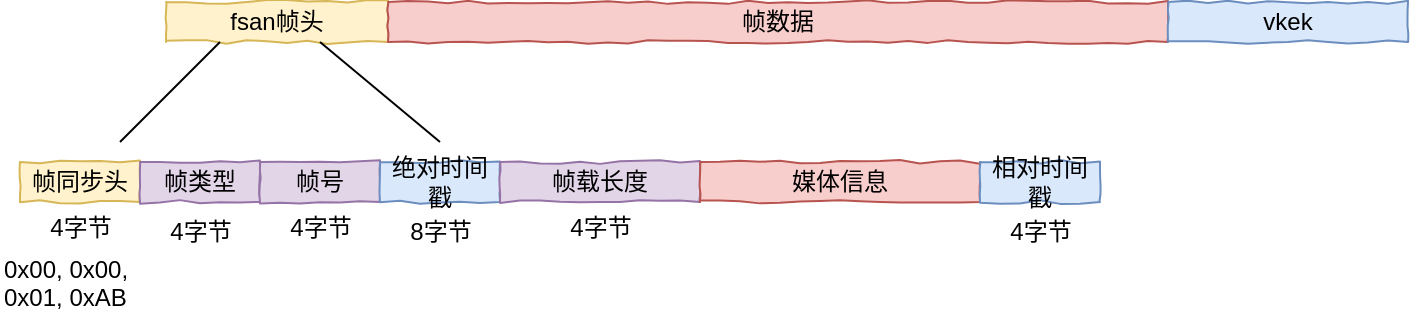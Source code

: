 <mxfile version="26.0.14">
  <diagram name="第 1 页" id="9hqAN24vCpYmE-tgtYeU">
    <mxGraphModel dx="951" dy="517" grid="1" gridSize="10" guides="1" tooltips="1" connect="1" arrows="1" fold="1" page="1" pageScale="1" pageWidth="827" pageHeight="1169" math="0" shadow="0">
      <root>
        <mxCell id="0" />
        <mxCell id="1" parent="0" />
        <mxCell id="Itf3ZQhUJko3VTEImY_m-1" value="fsan帧头" style="rounded=0;whiteSpace=wrap;html=1;flipV=0;flipH=1;comic=1;fillColor=#fff2cc;strokeColor=#d6b656;" vertex="1" parent="1">
          <mxGeometry x="103" y="240" width="111" height="20" as="geometry" />
        </mxCell>
        <mxCell id="Itf3ZQhUJko3VTEImY_m-3" value="帧数据" style="rounded=0;whiteSpace=wrap;html=1;flipV=0;flipH=1;comic=1;fillColor=#f8cecc;strokeColor=#b85450;" vertex="1" parent="1">
          <mxGeometry x="214" y="240" width="390" height="20" as="geometry" />
        </mxCell>
        <mxCell id="Itf3ZQhUJko3VTEImY_m-4" value="vkek" style="rounded=0;whiteSpace=wrap;html=1;flipV=0;flipH=1;comic=1;fillColor=#dae8fc;strokeColor=#6c8ebf;" vertex="1" parent="1">
          <mxGeometry x="604" y="240" width="120" height="20" as="geometry" />
        </mxCell>
        <mxCell id="Itf3ZQhUJko3VTEImY_m-5" value="" style="endArrow=none;html=1;rounded=0;" edge="1" parent="1">
          <mxGeometry width="50" height="50" relative="1" as="geometry">
            <mxPoint x="80" y="310" as="sourcePoint" />
            <mxPoint x="130" y="260" as="targetPoint" />
          </mxGeometry>
        </mxCell>
        <mxCell id="Itf3ZQhUJko3VTEImY_m-7" value="" style="endArrow=none;html=1;rounded=0;" edge="1" parent="1">
          <mxGeometry width="50" height="50" relative="1" as="geometry">
            <mxPoint x="240" y="310" as="sourcePoint" />
            <mxPoint x="180" y="260" as="targetPoint" />
          </mxGeometry>
        </mxCell>
        <mxCell id="Itf3ZQhUJko3VTEImY_m-9" value="帧同步头" style="rounded=0;whiteSpace=wrap;html=1;flipV=0;flipH=1;comic=1;fillColor=#fff2cc;strokeColor=#d6b656;" vertex="1" parent="1">
          <mxGeometry x="30" y="320" width="60" height="20" as="geometry" />
        </mxCell>
        <mxCell id="Itf3ZQhUJko3VTEImY_m-10" value="帧类型" style="rounded=0;whiteSpace=wrap;html=1;flipV=0;flipH=1;comic=1;fillColor=#e1d5e7;strokeColor=#9673a6;" vertex="1" parent="1">
          <mxGeometry x="90" y="320" width="60" height="20" as="geometry" />
        </mxCell>
        <mxCell id="Itf3ZQhUJko3VTEImY_m-11" value="帧号" style="rounded=0;whiteSpace=wrap;html=1;flipV=0;flipH=1;comic=1;fillColor=#e1d5e7;strokeColor=#9673a6;" vertex="1" parent="1">
          <mxGeometry x="150" y="320" width="60" height="20" as="geometry" />
        </mxCell>
        <mxCell id="Itf3ZQhUJko3VTEImY_m-12" value="绝对时间戳" style="rounded=0;whiteSpace=wrap;html=1;flipV=0;flipH=1;comic=1;fillColor=#dae8fc;strokeColor=#6c8ebf;" vertex="1" parent="1">
          <mxGeometry x="210" y="320" width="60" height="20" as="geometry" />
        </mxCell>
        <mxCell id="Itf3ZQhUJko3VTEImY_m-13" value="帧载长度" style="rounded=0;whiteSpace=wrap;html=1;flipV=0;flipH=1;comic=1;fillColor=#e1d5e7;strokeColor=#9673a6;" vertex="1" parent="1">
          <mxGeometry x="270" y="320" width="100" height="20" as="geometry" />
        </mxCell>
        <mxCell id="Itf3ZQhUJko3VTEImY_m-14" value="媒体信息" style="rounded=0;whiteSpace=wrap;html=1;flipV=0;flipH=1;comic=1;fillColor=#f8cecc;strokeColor=#b85450;" vertex="1" parent="1">
          <mxGeometry x="370" y="320" width="140" height="20" as="geometry" />
        </mxCell>
        <mxCell id="Itf3ZQhUJko3VTEImY_m-15" value="相对时间戳" style="rounded=0;whiteSpace=wrap;html=1;flipV=0;flipH=1;comic=1;fillColor=#dae8fc;strokeColor=#6c8ebf;" vertex="1" parent="1">
          <mxGeometry x="510" y="320" width="60" height="20" as="geometry" />
        </mxCell>
        <mxCell id="Itf3ZQhUJko3VTEImY_m-16" value="4字节" style="text;html=1;align=center;verticalAlign=middle;resizable=0;points=[];autosize=1;strokeColor=none;fillColor=none;" vertex="1" parent="1">
          <mxGeometry x="35" y="338" width="50" height="30" as="geometry" />
        </mxCell>
        <mxCell id="Itf3ZQhUJko3VTEImY_m-17" value="4字节" style="text;html=1;align=center;verticalAlign=middle;resizable=0;points=[];autosize=1;strokeColor=none;fillColor=none;" vertex="1" parent="1">
          <mxGeometry x="95" y="340" width="50" height="30" as="geometry" />
        </mxCell>
        <mxCell id="Itf3ZQhUJko3VTEImY_m-18" value="4字节" style="text;html=1;align=center;verticalAlign=middle;resizable=0;points=[];autosize=1;strokeColor=none;fillColor=none;" vertex="1" parent="1">
          <mxGeometry x="155" y="338" width="50" height="30" as="geometry" />
        </mxCell>
        <mxCell id="Itf3ZQhUJko3VTEImY_m-19" value="8字节" style="text;html=1;align=center;verticalAlign=middle;resizable=0;points=[];autosize=1;strokeColor=none;fillColor=none;" vertex="1" parent="1">
          <mxGeometry x="215" y="340" width="50" height="30" as="geometry" />
        </mxCell>
        <mxCell id="Itf3ZQhUJko3VTEImY_m-20" value="4字节" style="text;html=1;align=center;verticalAlign=middle;resizable=0;points=[];autosize=1;strokeColor=none;fillColor=none;" vertex="1" parent="1">
          <mxGeometry x="295" y="338" width="50" height="30" as="geometry" />
        </mxCell>
        <mxCell id="Itf3ZQhUJko3VTEImY_m-21" value="4字节" style="text;html=1;align=center;verticalAlign=middle;resizable=0;points=[];autosize=1;strokeColor=none;fillColor=none;" vertex="1" parent="1">
          <mxGeometry x="515" y="340" width="50" height="30" as="geometry" />
        </mxCell>
        <mxCell id="Itf3ZQhUJko3VTEImY_m-26" value="0x00, 0x00, 0x01, 0xAB" style="text;whiteSpace=wrap;html=1;" vertex="1" parent="1">
          <mxGeometry x="20" y="360" width="80" height="40" as="geometry" />
        </mxCell>
      </root>
    </mxGraphModel>
  </diagram>
</mxfile>
